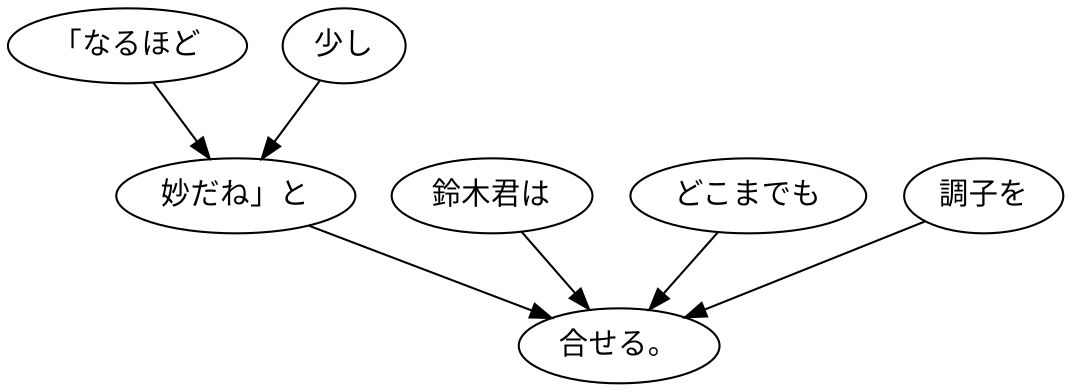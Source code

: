 digraph graph2583 {
	node0 [label="「なるほど"];
	node1 [label="少し"];
	node2 [label="妙だね」と"];
	node3 [label="鈴木君は"];
	node4 [label="どこまでも"];
	node5 [label="調子を"];
	node6 [label="合せる。"];
	node0 -> node2;
	node1 -> node2;
	node2 -> node6;
	node3 -> node6;
	node4 -> node6;
	node5 -> node6;
}
